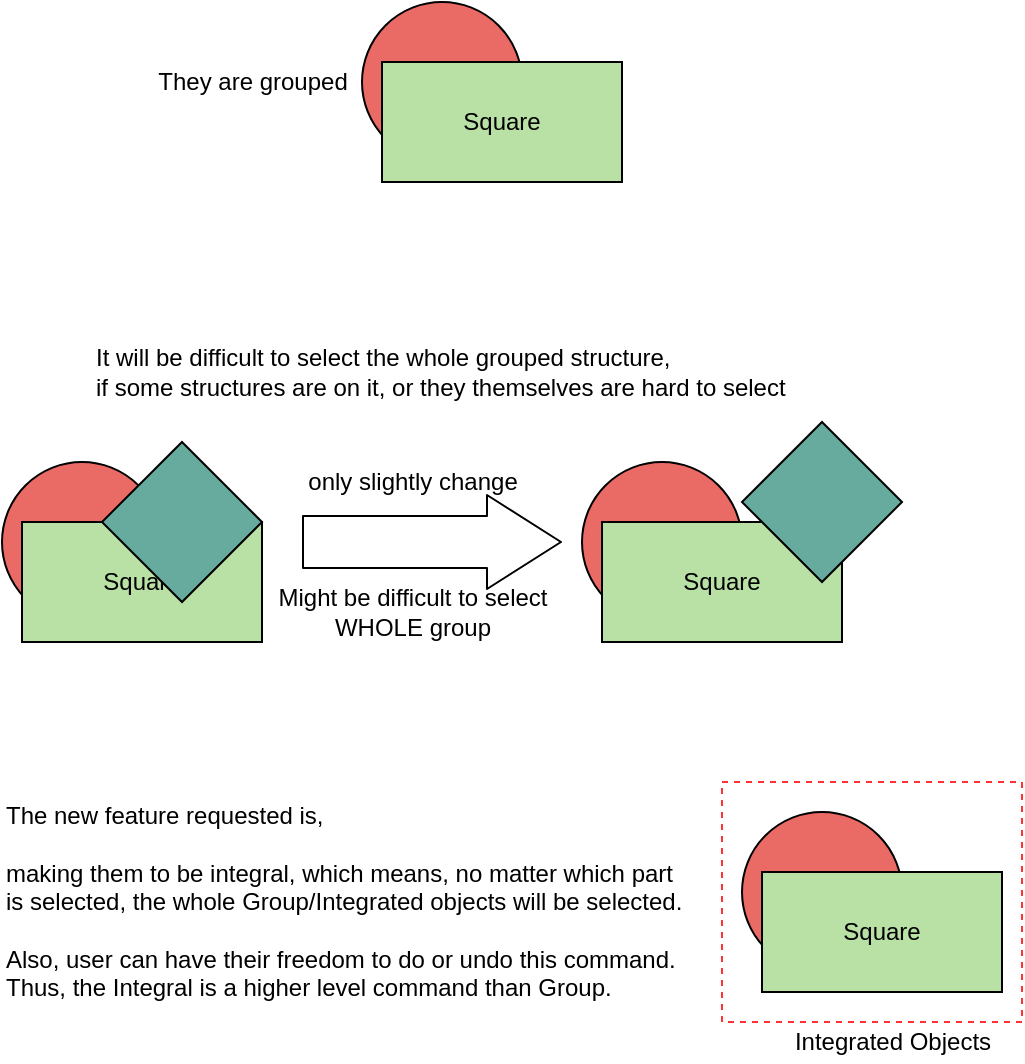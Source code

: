 <mxfile version="13.9.9" type="device"><diagram id="Upbdrrcd_BFcSmJGm0I-" name="Page-1"><mxGraphModel dx="1356" dy="825" grid="1" gridSize="10" guides="1" tooltips="1" connect="1" arrows="1" fold="1" page="1" pageScale="1" pageWidth="850" pageHeight="1100" math="0" shadow="0"><root><mxCell id="0"/><mxCell id="1" parent="0"/><mxCell id="a5HK6s4qvgRjuSnQwJH2-3" value="" style="group" vertex="1" connectable="0" parent="1"><mxGeometry x="250" y="50" width="130" height="90" as="geometry"/></mxCell><mxCell id="a5HK6s4qvgRjuSnQwJH2-1" value="" style="ellipse;whiteSpace=wrap;html=1;aspect=fixed;fillColor=#EA6B66;" vertex="1" parent="a5HK6s4qvgRjuSnQwJH2-3"><mxGeometry width="80" height="80" as="geometry"/></mxCell><mxCell id="a5HK6s4qvgRjuSnQwJH2-2" value="Square" style="rounded=0;whiteSpace=wrap;html=1;fillColor=#B9E0A5;" vertex="1" parent="a5HK6s4qvgRjuSnQwJH2-3"><mxGeometry x="10" y="30" width="120" height="60" as="geometry"/></mxCell><mxCell id="a5HK6s4qvgRjuSnQwJH2-4" value="They are grouped" style="text;html=1;align=center;verticalAlign=middle;resizable=0;points=[];autosize=1;" vertex="1" parent="1"><mxGeometry x="140" y="80" width="110" height="20" as="geometry"/></mxCell><mxCell id="a5HK6s4qvgRjuSnQwJH2-11" value="" style="group" vertex="1" connectable="0" parent="1"><mxGeometry x="70" y="280" width="130" height="90" as="geometry"/></mxCell><mxCell id="a5HK6s4qvgRjuSnQwJH2-12" value="" style="ellipse;whiteSpace=wrap;html=1;aspect=fixed;fillColor=#EA6B66;" vertex="1" parent="a5HK6s4qvgRjuSnQwJH2-11"><mxGeometry width="80" height="80" as="geometry"/></mxCell><mxCell id="a5HK6s4qvgRjuSnQwJH2-13" value="Square" style="rounded=0;whiteSpace=wrap;html=1;fillColor=#B9E0A5;" vertex="1" parent="a5HK6s4qvgRjuSnQwJH2-11"><mxGeometry x="10" y="30" width="120" height="60" as="geometry"/></mxCell><mxCell id="a5HK6s4qvgRjuSnQwJH2-10" value="" style="rhombus;whiteSpace=wrap;html=1;fillColor=#67AB9F;" vertex="1" parent="a5HK6s4qvgRjuSnQwJH2-11"><mxGeometry x="50" y="-10" width="80" height="80" as="geometry"/></mxCell><mxCell id="a5HK6s4qvgRjuSnQwJH2-14" value="It will be difficult to select the whole grouped structure,&lt;br&gt;if some structures are on it, or they themselves are hard to select" style="text;html=1;align=left;verticalAlign=middle;resizable=0;points=[];autosize=1;" vertex="1" parent="1"><mxGeometry x="115" y="220" width="360" height="30" as="geometry"/></mxCell><mxCell id="a5HK6s4qvgRjuSnQwJH2-16" value="" style="shape=flexArrow;endArrow=classic;html=1;width=26;endSize=12;" edge="1" parent="1"><mxGeometry width="50" height="50" relative="1" as="geometry"><mxPoint x="220" y="320" as="sourcePoint"/><mxPoint x="350" y="320" as="targetPoint"/></mxGeometry></mxCell><mxCell id="a5HK6s4qvgRjuSnQwJH2-17" value="" style="group" vertex="1" connectable="0" parent="1"><mxGeometry x="360" y="280" width="130" height="90" as="geometry"/></mxCell><mxCell id="a5HK6s4qvgRjuSnQwJH2-18" value="" style="ellipse;whiteSpace=wrap;html=1;aspect=fixed;fillColor=#EA6B66;" vertex="1" parent="a5HK6s4qvgRjuSnQwJH2-17"><mxGeometry width="80" height="80" as="geometry"/></mxCell><mxCell id="a5HK6s4qvgRjuSnQwJH2-19" value="Square" style="rounded=0;whiteSpace=wrap;html=1;fillColor=#B9E0A5;" vertex="1" parent="a5HK6s4qvgRjuSnQwJH2-17"><mxGeometry x="10" y="30" width="120" height="60" as="geometry"/></mxCell><mxCell id="a5HK6s4qvgRjuSnQwJH2-20" value="" style="rhombus;whiteSpace=wrap;html=1;fillColor=#67AB9F;" vertex="1" parent="a5HK6s4qvgRjuSnQwJH2-17"><mxGeometry x="80" y="-20" width="80" height="80" as="geometry"/></mxCell><mxCell id="a5HK6s4qvgRjuSnQwJH2-21" value="only slightly change" style="text;html=1;align=center;verticalAlign=middle;resizable=0;points=[];autosize=1;" vertex="1" parent="1"><mxGeometry x="215" y="280" width="120" height="20" as="geometry"/></mxCell><mxCell id="a5HK6s4qvgRjuSnQwJH2-22" value="Might be difficult to select&lt;br&gt;WHOLE group" style="text;html=1;align=center;verticalAlign=middle;resizable=0;points=[];autosize=1;" vertex="1" parent="1"><mxGeometry x="200" y="340" width="150" height="30" as="geometry"/></mxCell><mxCell id="a5HK6s4qvgRjuSnQwJH2-29" value="The new feature requested is,&lt;br&gt;&lt;br&gt;making them to be integral, which means, no matter which part&lt;br&gt;is selected, the whole Group/Integrated objects will be selected.&lt;br&gt;&lt;br&gt;Also, user can have their freedom to do or undo this command.&lt;br&gt;Thus, the Integral is a higher level command than Group." style="text;html=1;align=left;verticalAlign=middle;resizable=0;points=[];autosize=1;" vertex="1" parent="1"><mxGeometry x="70" y="450" width="350" height="100" as="geometry"/></mxCell><mxCell id="a5HK6s4qvgRjuSnQwJH2-31" value="" style="group" vertex="1" connectable="0" parent="1"><mxGeometry x="440" y="455" width="140" height="125" as="geometry"/></mxCell><mxCell id="a5HK6s4qvgRjuSnQwJH2-23" value="" style="group" vertex="1" connectable="0" parent="a5HK6s4qvgRjuSnQwJH2-31"><mxGeometry width="140" height="105" as="geometry"/></mxCell><mxCell id="a5HK6s4qvgRjuSnQwJH2-24" value="" style="ellipse;whiteSpace=wrap;html=1;aspect=fixed;fillColor=#EA6B66;" vertex="1" parent="a5HK6s4qvgRjuSnQwJH2-23"><mxGeometry width="80" height="80" as="geometry"/></mxCell><mxCell id="a5HK6s4qvgRjuSnQwJH2-25" value="Square" style="rounded=0;whiteSpace=wrap;html=1;fillColor=#B9E0A5;" vertex="1" parent="a5HK6s4qvgRjuSnQwJH2-23"><mxGeometry x="10" y="30" width="120" height="60" as="geometry"/></mxCell><mxCell id="a5HK6s4qvgRjuSnQwJH2-28" value="" style="rounded=0;whiteSpace=wrap;html=1;align=left;fillColor=none;dashed=1;strokeColor=#FF3333;" vertex="1" parent="a5HK6s4qvgRjuSnQwJH2-23"><mxGeometry x="-10" y="-15" width="150" height="120" as="geometry"/></mxCell><mxCell id="a5HK6s4qvgRjuSnQwJH2-30" value="Integrated Objects" style="text;html=1;align=center;verticalAlign=middle;resizable=0;points=[];autosize=1;" vertex="1" parent="a5HK6s4qvgRjuSnQwJH2-31"><mxGeometry x="20" y="105" width="110" height="20" as="geometry"/></mxCell></root></mxGraphModel></diagram></mxfile>
